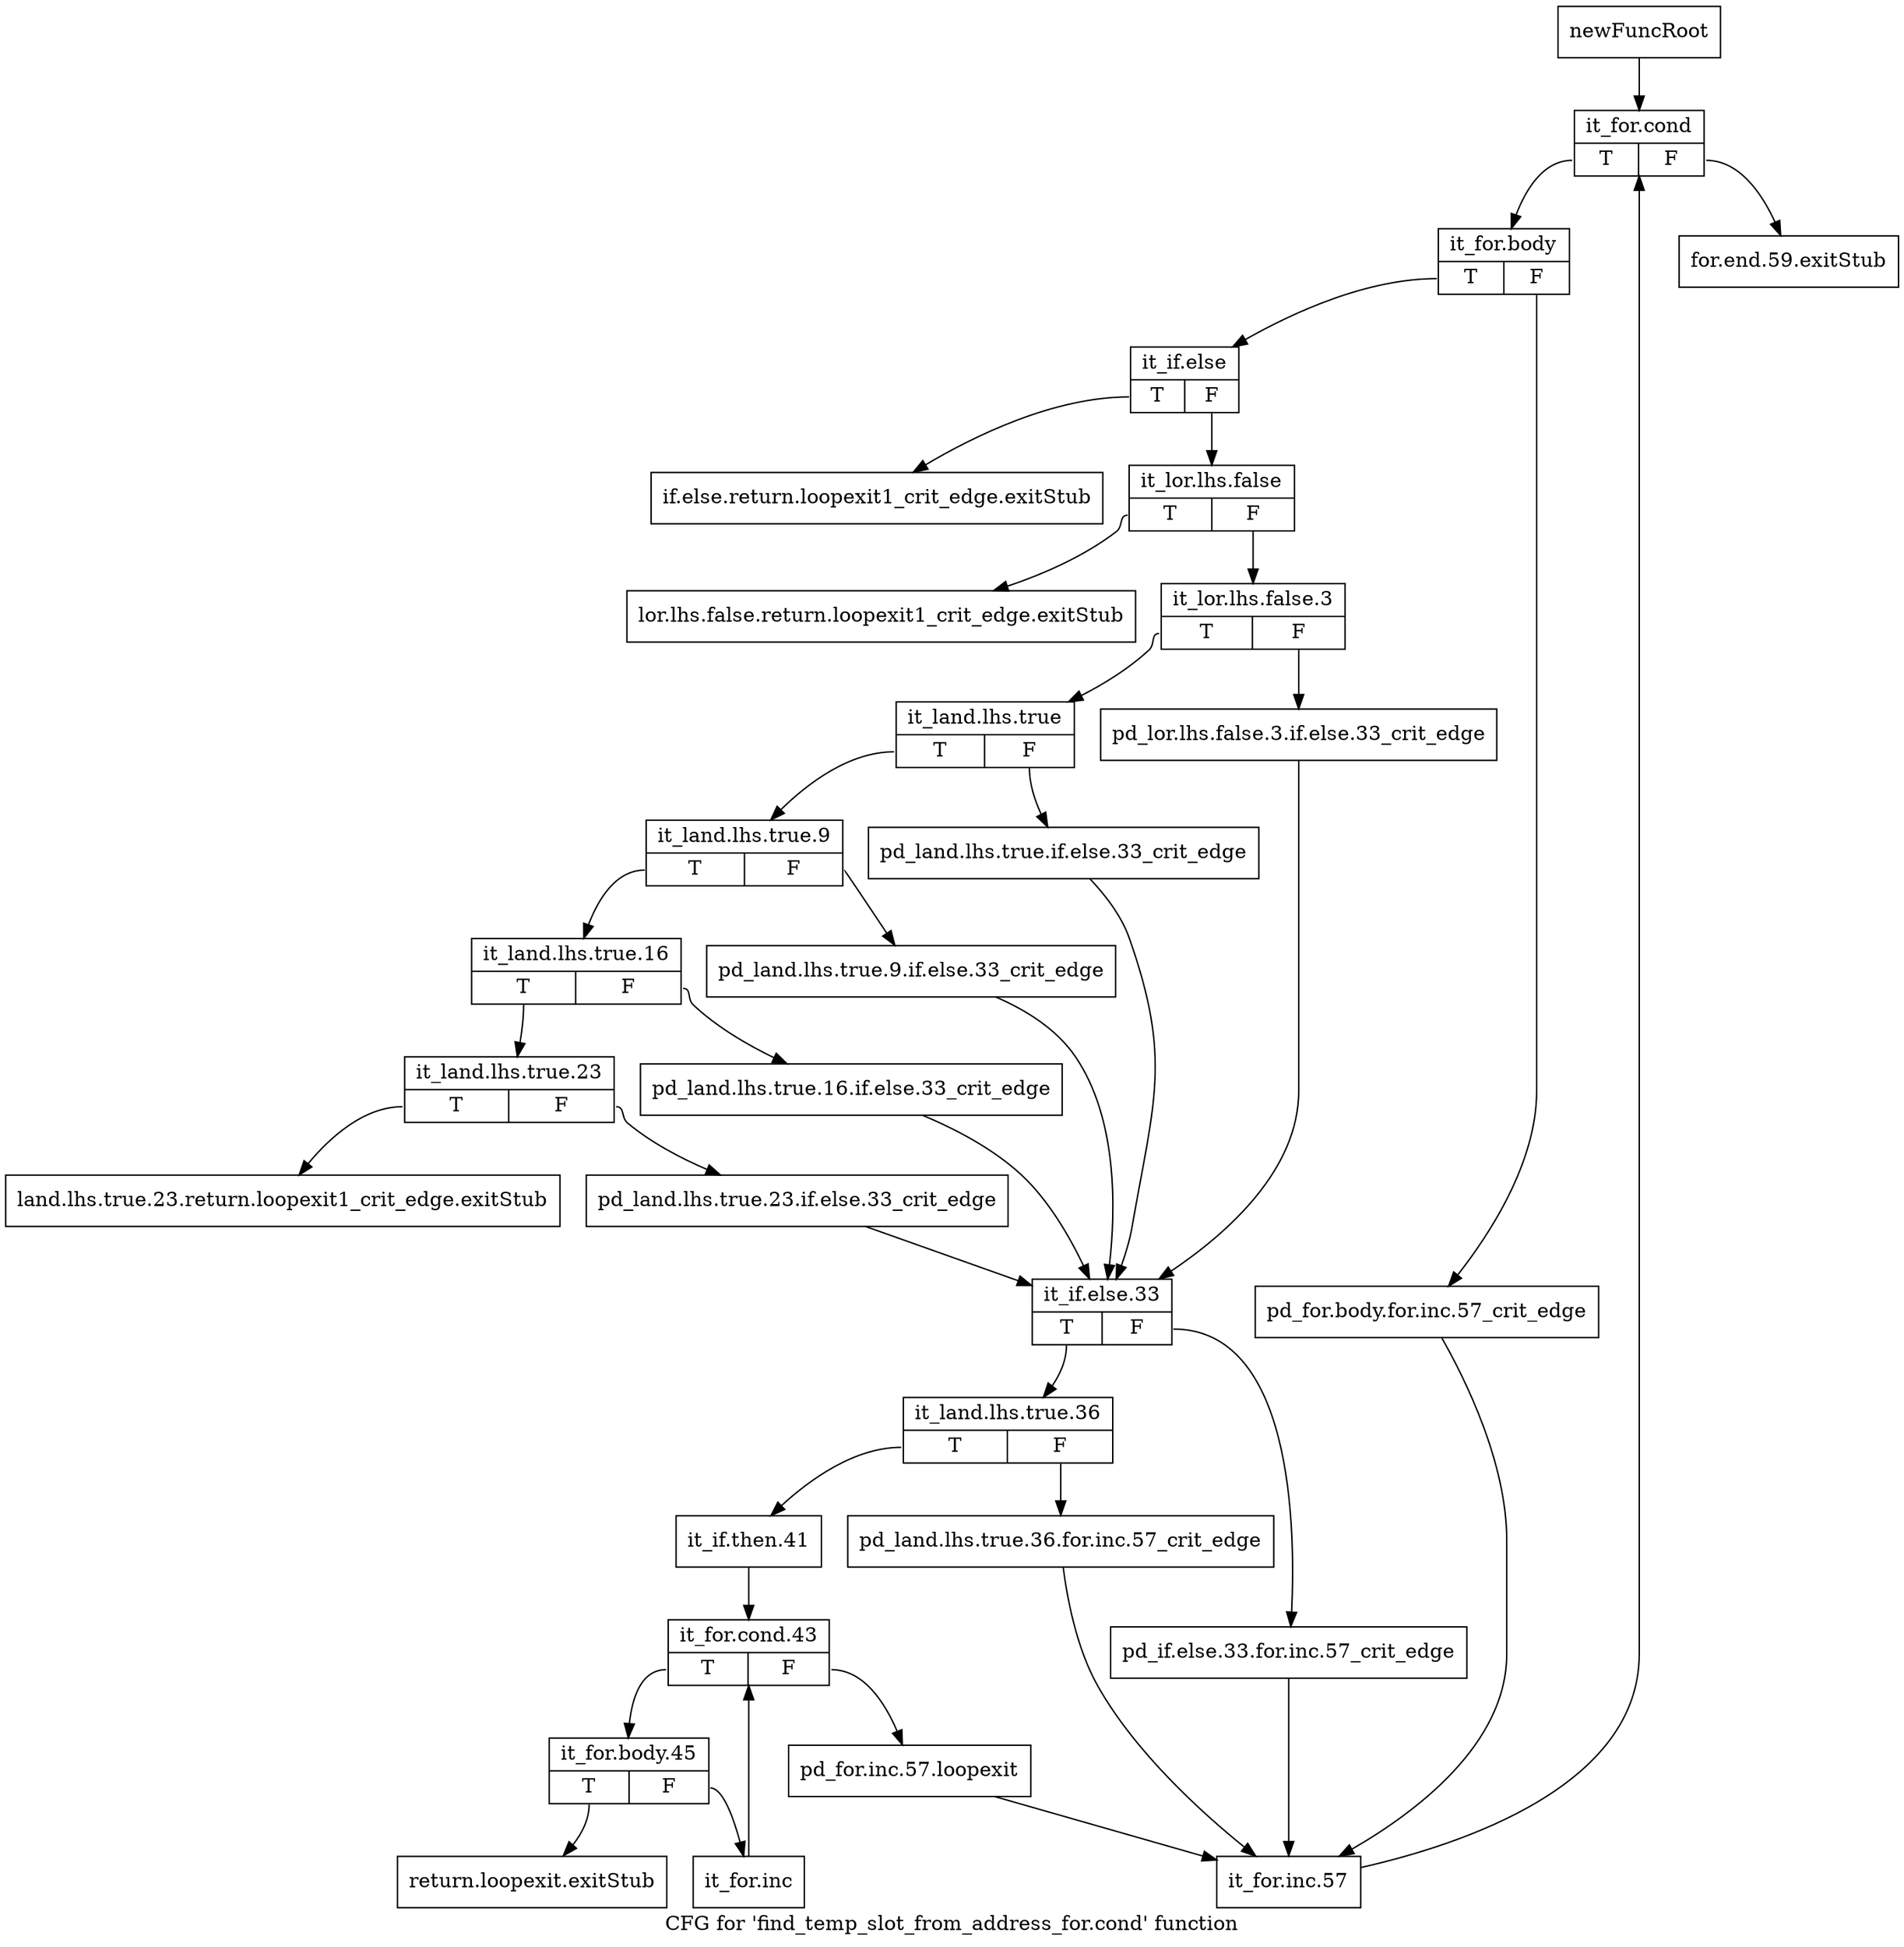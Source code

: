 digraph "CFG for 'find_temp_slot_from_address_for.cond' function" {
	label="CFG for 'find_temp_slot_from_address_for.cond' function";

	Node0xb074df0 [shape=record,label="{newFuncRoot}"];
	Node0xb074df0 -> Node0xb074fd0;
	Node0xb074e40 [shape=record,label="{for.end.59.exitStub}"];
	Node0xb074e90 [shape=record,label="{if.else.return.loopexit1_crit_edge.exitStub}"];
	Node0xb074ee0 [shape=record,label="{lor.lhs.false.return.loopexit1_crit_edge.exitStub}"];
	Node0xb074f30 [shape=record,label="{land.lhs.true.23.return.loopexit1_crit_edge.exitStub}"];
	Node0xb074f80 [shape=record,label="{return.loopexit.exitStub}"];
	Node0xb074fd0 [shape=record,label="{it_for.cond|{<s0>T|<s1>F}}"];
	Node0xb074fd0:s0 -> Node0xb075020;
	Node0xb074fd0:s1 -> Node0xb074e40;
	Node0xb075020 [shape=record,label="{it_for.body|{<s0>T|<s1>F}}"];
	Node0xb075020:s0 -> Node0xb0750c0;
	Node0xb075020:s1 -> Node0xb075070;
	Node0xb075070 [shape=record,label="{pd_for.body.for.inc.57_crit_edge}"];
	Node0xb075070 -> Node0xb0756b0;
	Node0xb0750c0 [shape=record,label="{it_if.else|{<s0>T|<s1>F}}"];
	Node0xb0750c0:s0 -> Node0xb074e90;
	Node0xb0750c0:s1 -> Node0xb075110;
	Node0xb075110 [shape=record,label="{it_lor.lhs.false|{<s0>T|<s1>F}}"];
	Node0xb075110:s0 -> Node0xb074ee0;
	Node0xb075110:s1 -> Node0xb075160;
	Node0xb075160 [shape=record,label="{it_lor.lhs.false.3|{<s0>T|<s1>F}}"];
	Node0xb075160:s0 -> Node0xb075200;
	Node0xb075160:s1 -> Node0xb0751b0;
	Node0xb0751b0 [shape=record,label="{pd_lor.lhs.false.3.if.else.33_crit_edge}"];
	Node0xb0751b0 -> Node0xb075480;
	Node0xb075200 [shape=record,label="{it_land.lhs.true|{<s0>T|<s1>F}}"];
	Node0xb075200:s0 -> Node0xb0752a0;
	Node0xb075200:s1 -> Node0xb075250;
	Node0xb075250 [shape=record,label="{pd_land.lhs.true.if.else.33_crit_edge}"];
	Node0xb075250 -> Node0xb075480;
	Node0xb0752a0 [shape=record,label="{it_land.lhs.true.9|{<s0>T|<s1>F}}"];
	Node0xb0752a0:s0 -> Node0xb075340;
	Node0xb0752a0:s1 -> Node0xb0752f0;
	Node0xb0752f0 [shape=record,label="{pd_land.lhs.true.9.if.else.33_crit_edge}"];
	Node0xb0752f0 -> Node0xb075480;
	Node0xb075340 [shape=record,label="{it_land.lhs.true.16|{<s0>T|<s1>F}}"];
	Node0xb075340:s0 -> Node0xb0753e0;
	Node0xb075340:s1 -> Node0xb075390;
	Node0xb075390 [shape=record,label="{pd_land.lhs.true.16.if.else.33_crit_edge}"];
	Node0xb075390 -> Node0xb075480;
	Node0xb0753e0 [shape=record,label="{it_land.lhs.true.23|{<s0>T|<s1>F}}"];
	Node0xb0753e0:s0 -> Node0xb074f30;
	Node0xb0753e0:s1 -> Node0xb075430;
	Node0xb075430 [shape=record,label="{pd_land.lhs.true.23.if.else.33_crit_edge}"];
	Node0xb075430 -> Node0xb075480;
	Node0xb075480 [shape=record,label="{it_if.else.33|{<s0>T|<s1>F}}"];
	Node0xb075480:s0 -> Node0xb075520;
	Node0xb075480:s1 -> Node0xb0754d0;
	Node0xb0754d0 [shape=record,label="{pd_if.else.33.for.inc.57_crit_edge}"];
	Node0xb0754d0 -> Node0xb0756b0;
	Node0xb075520 [shape=record,label="{it_land.lhs.true.36|{<s0>T|<s1>F}}"];
	Node0xb075520:s0 -> Node0xb0755c0;
	Node0xb075520:s1 -> Node0xb075570;
	Node0xb075570 [shape=record,label="{pd_land.lhs.true.36.for.inc.57_crit_edge}"];
	Node0xb075570 -> Node0xb0756b0;
	Node0xb0755c0 [shape=record,label="{it_if.then.41}"];
	Node0xb0755c0 -> Node0xb075610;
	Node0xb075610 [shape=record,label="{it_for.cond.43|{<s0>T|<s1>F}}"];
	Node0xb075610:s0 -> Node0xb075700;
	Node0xb075610:s1 -> Node0xb075660;
	Node0xb075660 [shape=record,label="{pd_for.inc.57.loopexit}"];
	Node0xb075660 -> Node0xb0756b0;
	Node0xb0756b0 [shape=record,label="{it_for.inc.57}"];
	Node0xb0756b0 -> Node0xb074fd0;
	Node0xb075700 [shape=record,label="{it_for.body.45|{<s0>T|<s1>F}}"];
	Node0xb075700:s0 -> Node0xb074f80;
	Node0xb075700:s1 -> Node0xb075750;
	Node0xb075750 [shape=record,label="{it_for.inc}"];
	Node0xb075750 -> Node0xb075610;
}

